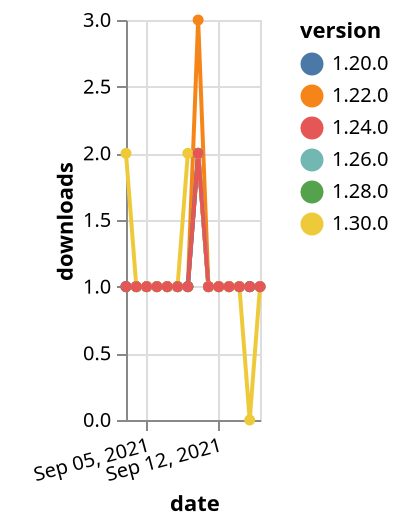 {"$schema": "https://vega.github.io/schema/vega-lite/v5.json", "description": "A simple bar chart with embedded data.", "data": {"values": [{"date": "2021-09-03", "total": 281, "delta": 1, "version": "1.22.0"}, {"date": "2021-09-04", "total": 282, "delta": 1, "version": "1.22.0"}, {"date": "2021-09-05", "total": 283, "delta": 1, "version": "1.22.0"}, {"date": "2021-09-06", "total": 284, "delta": 1, "version": "1.22.0"}, {"date": "2021-09-07", "total": 285, "delta": 1, "version": "1.22.0"}, {"date": "2021-09-08", "total": 286, "delta": 1, "version": "1.22.0"}, {"date": "2021-09-09", "total": 287, "delta": 1, "version": "1.22.0"}, {"date": "2021-09-10", "total": 290, "delta": 3, "version": "1.22.0"}, {"date": "2021-09-11", "total": 291, "delta": 1, "version": "1.22.0"}, {"date": "2021-09-12", "total": 292, "delta": 1, "version": "1.22.0"}, {"date": "2021-09-13", "total": 293, "delta": 1, "version": "1.22.0"}, {"date": "2021-09-14", "total": 294, "delta": 1, "version": "1.22.0"}, {"date": "2021-09-15", "total": 295, "delta": 1, "version": "1.22.0"}, {"date": "2021-09-16", "total": 296, "delta": 1, "version": "1.22.0"}, {"date": "2021-09-03", "total": 161, "delta": 1, "version": "1.28.0"}, {"date": "2021-09-04", "total": 162, "delta": 1, "version": "1.28.0"}, {"date": "2021-09-05", "total": 163, "delta": 1, "version": "1.28.0"}, {"date": "2021-09-06", "total": 164, "delta": 1, "version": "1.28.0"}, {"date": "2021-09-07", "total": 165, "delta": 1, "version": "1.28.0"}, {"date": "2021-09-08", "total": 166, "delta": 1, "version": "1.28.0"}, {"date": "2021-09-09", "total": 167, "delta": 1, "version": "1.28.0"}, {"date": "2021-09-10", "total": 169, "delta": 2, "version": "1.28.0"}, {"date": "2021-09-11", "total": 170, "delta": 1, "version": "1.28.0"}, {"date": "2021-09-12", "total": 171, "delta": 1, "version": "1.28.0"}, {"date": "2021-09-13", "total": 172, "delta": 1, "version": "1.28.0"}, {"date": "2021-09-14", "total": 173, "delta": 1, "version": "1.28.0"}, {"date": "2021-09-15", "total": 174, "delta": 1, "version": "1.28.0"}, {"date": "2021-09-16", "total": 175, "delta": 1, "version": "1.28.0"}, {"date": "2021-09-03", "total": 155, "delta": 1, "version": "1.26.0"}, {"date": "2021-09-04", "total": 156, "delta": 1, "version": "1.26.0"}, {"date": "2021-09-05", "total": 157, "delta": 1, "version": "1.26.0"}, {"date": "2021-09-06", "total": 158, "delta": 1, "version": "1.26.0"}, {"date": "2021-09-07", "total": 159, "delta": 1, "version": "1.26.0"}, {"date": "2021-09-08", "total": 160, "delta": 1, "version": "1.26.0"}, {"date": "2021-09-09", "total": 161, "delta": 1, "version": "1.26.0"}, {"date": "2021-09-10", "total": 163, "delta": 2, "version": "1.26.0"}, {"date": "2021-09-11", "total": 164, "delta": 1, "version": "1.26.0"}, {"date": "2021-09-12", "total": 165, "delta": 1, "version": "1.26.0"}, {"date": "2021-09-13", "total": 166, "delta": 1, "version": "1.26.0"}, {"date": "2021-09-14", "total": 167, "delta": 1, "version": "1.26.0"}, {"date": "2021-09-15", "total": 168, "delta": 1, "version": "1.26.0"}, {"date": "2021-09-16", "total": 169, "delta": 1, "version": "1.26.0"}, {"date": "2021-09-03", "total": 216, "delta": 1, "version": "1.20.0"}, {"date": "2021-09-04", "total": 217, "delta": 1, "version": "1.20.0"}, {"date": "2021-09-05", "total": 218, "delta": 1, "version": "1.20.0"}, {"date": "2021-09-06", "total": 219, "delta": 1, "version": "1.20.0"}, {"date": "2021-09-07", "total": 220, "delta": 1, "version": "1.20.0"}, {"date": "2021-09-08", "total": 221, "delta": 1, "version": "1.20.0"}, {"date": "2021-09-09", "total": 222, "delta": 1, "version": "1.20.0"}, {"date": "2021-09-10", "total": 224, "delta": 2, "version": "1.20.0"}, {"date": "2021-09-11", "total": 225, "delta": 1, "version": "1.20.0"}, {"date": "2021-09-12", "total": 226, "delta": 1, "version": "1.20.0"}, {"date": "2021-09-13", "total": 227, "delta": 1, "version": "1.20.0"}, {"date": "2021-09-14", "total": 228, "delta": 1, "version": "1.20.0"}, {"date": "2021-09-15", "total": 229, "delta": 1, "version": "1.20.0"}, {"date": "2021-09-16", "total": 230, "delta": 1, "version": "1.20.0"}, {"date": "2021-09-03", "total": 111, "delta": 2, "version": "1.30.0"}, {"date": "2021-09-04", "total": 112, "delta": 1, "version": "1.30.0"}, {"date": "2021-09-05", "total": 113, "delta": 1, "version": "1.30.0"}, {"date": "2021-09-06", "total": 114, "delta": 1, "version": "1.30.0"}, {"date": "2021-09-07", "total": 115, "delta": 1, "version": "1.30.0"}, {"date": "2021-09-08", "total": 116, "delta": 1, "version": "1.30.0"}, {"date": "2021-09-09", "total": 118, "delta": 2, "version": "1.30.0"}, {"date": "2021-09-10", "total": 120, "delta": 2, "version": "1.30.0"}, {"date": "2021-09-11", "total": 121, "delta": 1, "version": "1.30.0"}, {"date": "2021-09-12", "total": 122, "delta": 1, "version": "1.30.0"}, {"date": "2021-09-13", "total": 123, "delta": 1, "version": "1.30.0"}, {"date": "2021-09-14", "total": 124, "delta": 1, "version": "1.30.0"}, {"date": "2021-09-15", "total": 124, "delta": 0, "version": "1.30.0"}, {"date": "2021-09-16", "total": 125, "delta": 1, "version": "1.30.0"}, {"date": "2021-09-03", "total": 172, "delta": 1, "version": "1.24.0"}, {"date": "2021-09-04", "total": 173, "delta": 1, "version": "1.24.0"}, {"date": "2021-09-05", "total": 174, "delta": 1, "version": "1.24.0"}, {"date": "2021-09-06", "total": 175, "delta": 1, "version": "1.24.0"}, {"date": "2021-09-07", "total": 176, "delta": 1, "version": "1.24.0"}, {"date": "2021-09-08", "total": 177, "delta": 1, "version": "1.24.0"}, {"date": "2021-09-09", "total": 178, "delta": 1, "version": "1.24.0"}, {"date": "2021-09-10", "total": 180, "delta": 2, "version": "1.24.0"}, {"date": "2021-09-11", "total": 181, "delta": 1, "version": "1.24.0"}, {"date": "2021-09-12", "total": 182, "delta": 1, "version": "1.24.0"}, {"date": "2021-09-13", "total": 183, "delta": 1, "version": "1.24.0"}, {"date": "2021-09-14", "total": 184, "delta": 1, "version": "1.24.0"}, {"date": "2021-09-15", "total": 185, "delta": 1, "version": "1.24.0"}, {"date": "2021-09-16", "total": 186, "delta": 1, "version": "1.24.0"}]}, "width": "container", "mark": {"type": "line", "point": {"filled": true}}, "encoding": {"x": {"field": "date", "type": "temporal", "timeUnit": "yearmonthdate", "title": "date", "axis": {"labelAngle": -15}}, "y": {"field": "delta", "type": "quantitative", "title": "downloads"}, "color": {"field": "version", "type": "nominal"}, "tooltip": {"field": "delta"}}}